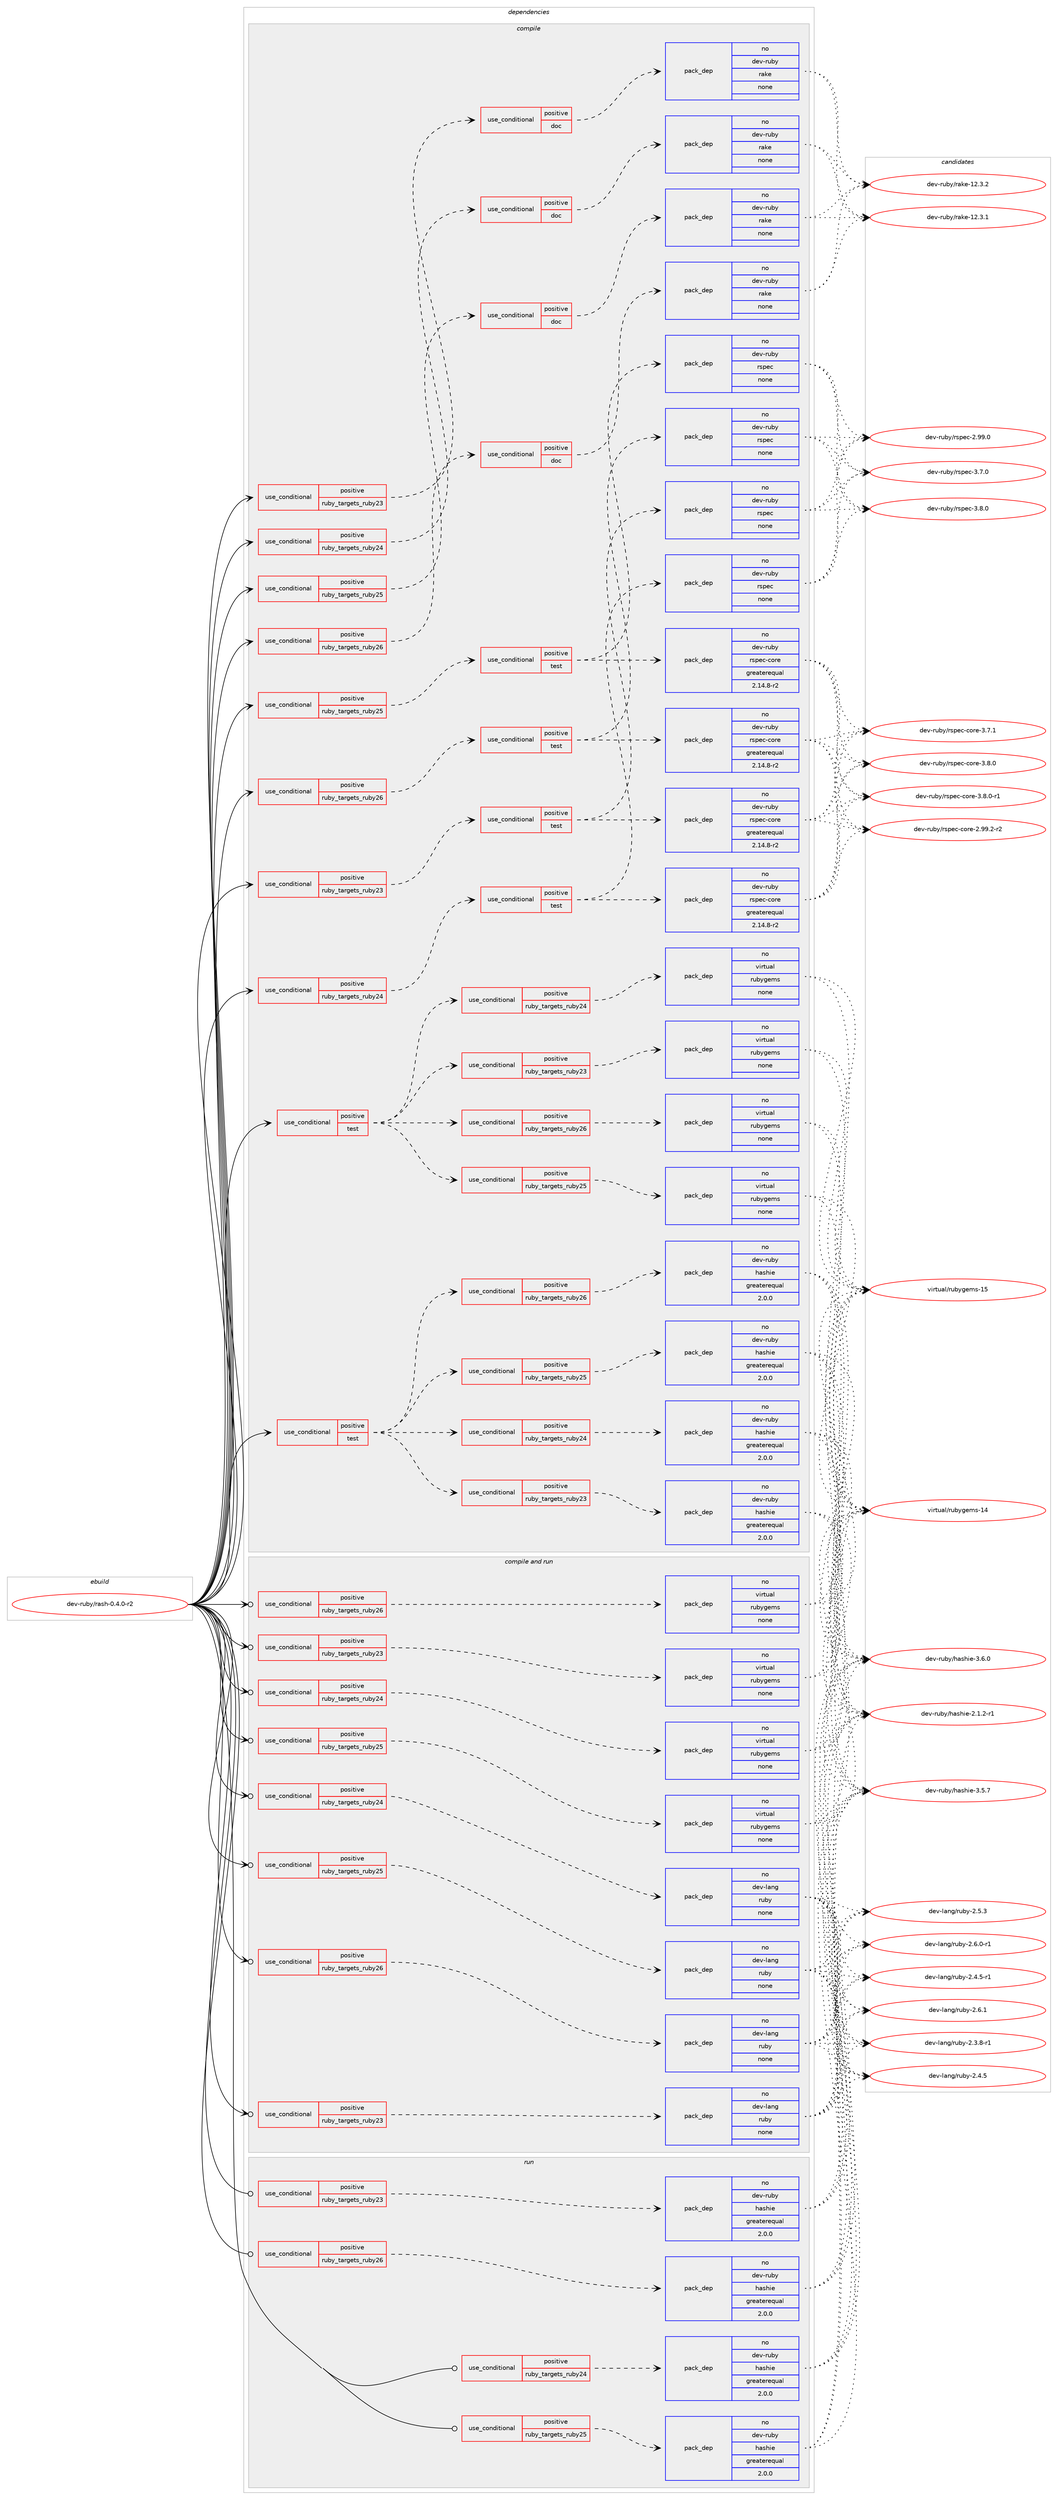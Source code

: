 digraph prolog {

# *************
# Graph options
# *************

newrank=true;
concentrate=true;
compound=true;
graph [rankdir=LR,fontname=Helvetica,fontsize=10,ranksep=1.5];#, ranksep=2.5, nodesep=0.2];
edge  [arrowhead=vee];
node  [fontname=Helvetica,fontsize=10];

# **********
# The ebuild
# **********

subgraph cluster_leftcol {
color=gray;
rank=same;
label=<<i>ebuild</i>>;
id [label="dev-ruby/rash-0.4.0-r2", color=red, width=4, href="../dev-ruby/rash-0.4.0-r2.svg"];
}

# ****************
# The dependencies
# ****************

subgraph cluster_midcol {
color=gray;
label=<<i>dependencies</i>>;
subgraph cluster_compile {
fillcolor="#eeeeee";
style=filled;
label=<<i>compile</i>>;
subgraph cond411510 {
dependency1515720 [label=<<TABLE BORDER="0" CELLBORDER="1" CELLSPACING="0" CELLPADDING="4"><TR><TD ROWSPAN="3" CELLPADDING="10">use_conditional</TD></TR><TR><TD>positive</TD></TR><TR><TD>ruby_targets_ruby23</TD></TR></TABLE>>, shape=none, color=red];
subgraph cond411511 {
dependency1515721 [label=<<TABLE BORDER="0" CELLBORDER="1" CELLSPACING="0" CELLPADDING="4"><TR><TD ROWSPAN="3" CELLPADDING="10">use_conditional</TD></TR><TR><TD>positive</TD></TR><TR><TD>doc</TD></TR></TABLE>>, shape=none, color=red];
subgraph pack1080704 {
dependency1515722 [label=<<TABLE BORDER="0" CELLBORDER="1" CELLSPACING="0" CELLPADDING="4" WIDTH="220"><TR><TD ROWSPAN="6" CELLPADDING="30">pack_dep</TD></TR><TR><TD WIDTH="110">no</TD></TR><TR><TD>dev-ruby</TD></TR><TR><TD>rake</TD></TR><TR><TD>none</TD></TR><TR><TD></TD></TR></TABLE>>, shape=none, color=blue];
}
dependency1515721:e -> dependency1515722:w [weight=20,style="dashed",arrowhead="vee"];
}
dependency1515720:e -> dependency1515721:w [weight=20,style="dashed",arrowhead="vee"];
}
id:e -> dependency1515720:w [weight=20,style="solid",arrowhead="vee"];
subgraph cond411512 {
dependency1515723 [label=<<TABLE BORDER="0" CELLBORDER="1" CELLSPACING="0" CELLPADDING="4"><TR><TD ROWSPAN="3" CELLPADDING="10">use_conditional</TD></TR><TR><TD>positive</TD></TR><TR><TD>ruby_targets_ruby23</TD></TR></TABLE>>, shape=none, color=red];
subgraph cond411513 {
dependency1515724 [label=<<TABLE BORDER="0" CELLBORDER="1" CELLSPACING="0" CELLPADDING="4"><TR><TD ROWSPAN="3" CELLPADDING="10">use_conditional</TD></TR><TR><TD>positive</TD></TR><TR><TD>test</TD></TR></TABLE>>, shape=none, color=red];
subgraph pack1080705 {
dependency1515725 [label=<<TABLE BORDER="0" CELLBORDER="1" CELLSPACING="0" CELLPADDING="4" WIDTH="220"><TR><TD ROWSPAN="6" CELLPADDING="30">pack_dep</TD></TR><TR><TD WIDTH="110">no</TD></TR><TR><TD>dev-ruby</TD></TR><TR><TD>rspec</TD></TR><TR><TD>none</TD></TR><TR><TD></TD></TR></TABLE>>, shape=none, color=blue];
}
dependency1515724:e -> dependency1515725:w [weight=20,style="dashed",arrowhead="vee"];
subgraph pack1080706 {
dependency1515726 [label=<<TABLE BORDER="0" CELLBORDER="1" CELLSPACING="0" CELLPADDING="4" WIDTH="220"><TR><TD ROWSPAN="6" CELLPADDING="30">pack_dep</TD></TR><TR><TD WIDTH="110">no</TD></TR><TR><TD>dev-ruby</TD></TR><TR><TD>rspec-core</TD></TR><TR><TD>greaterequal</TD></TR><TR><TD>2.14.8-r2</TD></TR></TABLE>>, shape=none, color=blue];
}
dependency1515724:e -> dependency1515726:w [weight=20,style="dashed",arrowhead="vee"];
}
dependency1515723:e -> dependency1515724:w [weight=20,style="dashed",arrowhead="vee"];
}
id:e -> dependency1515723:w [weight=20,style="solid",arrowhead="vee"];
subgraph cond411514 {
dependency1515727 [label=<<TABLE BORDER="0" CELLBORDER="1" CELLSPACING="0" CELLPADDING="4"><TR><TD ROWSPAN="3" CELLPADDING="10">use_conditional</TD></TR><TR><TD>positive</TD></TR><TR><TD>ruby_targets_ruby24</TD></TR></TABLE>>, shape=none, color=red];
subgraph cond411515 {
dependency1515728 [label=<<TABLE BORDER="0" CELLBORDER="1" CELLSPACING="0" CELLPADDING="4"><TR><TD ROWSPAN="3" CELLPADDING="10">use_conditional</TD></TR><TR><TD>positive</TD></TR><TR><TD>doc</TD></TR></TABLE>>, shape=none, color=red];
subgraph pack1080707 {
dependency1515729 [label=<<TABLE BORDER="0" CELLBORDER="1" CELLSPACING="0" CELLPADDING="4" WIDTH="220"><TR><TD ROWSPAN="6" CELLPADDING="30">pack_dep</TD></TR><TR><TD WIDTH="110">no</TD></TR><TR><TD>dev-ruby</TD></TR><TR><TD>rake</TD></TR><TR><TD>none</TD></TR><TR><TD></TD></TR></TABLE>>, shape=none, color=blue];
}
dependency1515728:e -> dependency1515729:w [weight=20,style="dashed",arrowhead="vee"];
}
dependency1515727:e -> dependency1515728:w [weight=20,style="dashed",arrowhead="vee"];
}
id:e -> dependency1515727:w [weight=20,style="solid",arrowhead="vee"];
subgraph cond411516 {
dependency1515730 [label=<<TABLE BORDER="0" CELLBORDER="1" CELLSPACING="0" CELLPADDING="4"><TR><TD ROWSPAN="3" CELLPADDING="10">use_conditional</TD></TR><TR><TD>positive</TD></TR><TR><TD>ruby_targets_ruby24</TD></TR></TABLE>>, shape=none, color=red];
subgraph cond411517 {
dependency1515731 [label=<<TABLE BORDER="0" CELLBORDER="1" CELLSPACING="0" CELLPADDING="4"><TR><TD ROWSPAN="3" CELLPADDING="10">use_conditional</TD></TR><TR><TD>positive</TD></TR><TR><TD>test</TD></TR></TABLE>>, shape=none, color=red];
subgraph pack1080708 {
dependency1515732 [label=<<TABLE BORDER="0" CELLBORDER="1" CELLSPACING="0" CELLPADDING="4" WIDTH="220"><TR><TD ROWSPAN="6" CELLPADDING="30">pack_dep</TD></TR><TR><TD WIDTH="110">no</TD></TR><TR><TD>dev-ruby</TD></TR><TR><TD>rspec</TD></TR><TR><TD>none</TD></TR><TR><TD></TD></TR></TABLE>>, shape=none, color=blue];
}
dependency1515731:e -> dependency1515732:w [weight=20,style="dashed",arrowhead="vee"];
subgraph pack1080709 {
dependency1515733 [label=<<TABLE BORDER="0" CELLBORDER="1" CELLSPACING="0" CELLPADDING="4" WIDTH="220"><TR><TD ROWSPAN="6" CELLPADDING="30">pack_dep</TD></TR><TR><TD WIDTH="110">no</TD></TR><TR><TD>dev-ruby</TD></TR><TR><TD>rspec-core</TD></TR><TR><TD>greaterequal</TD></TR><TR><TD>2.14.8-r2</TD></TR></TABLE>>, shape=none, color=blue];
}
dependency1515731:e -> dependency1515733:w [weight=20,style="dashed",arrowhead="vee"];
}
dependency1515730:e -> dependency1515731:w [weight=20,style="dashed",arrowhead="vee"];
}
id:e -> dependency1515730:w [weight=20,style="solid",arrowhead="vee"];
subgraph cond411518 {
dependency1515734 [label=<<TABLE BORDER="0" CELLBORDER="1" CELLSPACING="0" CELLPADDING="4"><TR><TD ROWSPAN="3" CELLPADDING="10">use_conditional</TD></TR><TR><TD>positive</TD></TR><TR><TD>ruby_targets_ruby25</TD></TR></TABLE>>, shape=none, color=red];
subgraph cond411519 {
dependency1515735 [label=<<TABLE BORDER="0" CELLBORDER="1" CELLSPACING="0" CELLPADDING="4"><TR><TD ROWSPAN="3" CELLPADDING="10">use_conditional</TD></TR><TR><TD>positive</TD></TR><TR><TD>doc</TD></TR></TABLE>>, shape=none, color=red];
subgraph pack1080710 {
dependency1515736 [label=<<TABLE BORDER="0" CELLBORDER="1" CELLSPACING="0" CELLPADDING="4" WIDTH="220"><TR><TD ROWSPAN="6" CELLPADDING="30">pack_dep</TD></TR><TR><TD WIDTH="110">no</TD></TR><TR><TD>dev-ruby</TD></TR><TR><TD>rake</TD></TR><TR><TD>none</TD></TR><TR><TD></TD></TR></TABLE>>, shape=none, color=blue];
}
dependency1515735:e -> dependency1515736:w [weight=20,style="dashed",arrowhead="vee"];
}
dependency1515734:e -> dependency1515735:w [weight=20,style="dashed",arrowhead="vee"];
}
id:e -> dependency1515734:w [weight=20,style="solid",arrowhead="vee"];
subgraph cond411520 {
dependency1515737 [label=<<TABLE BORDER="0" CELLBORDER="1" CELLSPACING="0" CELLPADDING="4"><TR><TD ROWSPAN="3" CELLPADDING="10">use_conditional</TD></TR><TR><TD>positive</TD></TR><TR><TD>ruby_targets_ruby25</TD></TR></TABLE>>, shape=none, color=red];
subgraph cond411521 {
dependency1515738 [label=<<TABLE BORDER="0" CELLBORDER="1" CELLSPACING="0" CELLPADDING="4"><TR><TD ROWSPAN="3" CELLPADDING="10">use_conditional</TD></TR><TR><TD>positive</TD></TR><TR><TD>test</TD></TR></TABLE>>, shape=none, color=red];
subgraph pack1080711 {
dependency1515739 [label=<<TABLE BORDER="0" CELLBORDER="1" CELLSPACING="0" CELLPADDING="4" WIDTH="220"><TR><TD ROWSPAN="6" CELLPADDING="30">pack_dep</TD></TR><TR><TD WIDTH="110">no</TD></TR><TR><TD>dev-ruby</TD></TR><TR><TD>rspec</TD></TR><TR><TD>none</TD></TR><TR><TD></TD></TR></TABLE>>, shape=none, color=blue];
}
dependency1515738:e -> dependency1515739:w [weight=20,style="dashed",arrowhead="vee"];
subgraph pack1080712 {
dependency1515740 [label=<<TABLE BORDER="0" CELLBORDER="1" CELLSPACING="0" CELLPADDING="4" WIDTH="220"><TR><TD ROWSPAN="6" CELLPADDING="30">pack_dep</TD></TR><TR><TD WIDTH="110">no</TD></TR><TR><TD>dev-ruby</TD></TR><TR><TD>rspec-core</TD></TR><TR><TD>greaterequal</TD></TR><TR><TD>2.14.8-r2</TD></TR></TABLE>>, shape=none, color=blue];
}
dependency1515738:e -> dependency1515740:w [weight=20,style="dashed",arrowhead="vee"];
}
dependency1515737:e -> dependency1515738:w [weight=20,style="dashed",arrowhead="vee"];
}
id:e -> dependency1515737:w [weight=20,style="solid",arrowhead="vee"];
subgraph cond411522 {
dependency1515741 [label=<<TABLE BORDER="0" CELLBORDER="1" CELLSPACING="0" CELLPADDING="4"><TR><TD ROWSPAN="3" CELLPADDING="10">use_conditional</TD></TR><TR><TD>positive</TD></TR><TR><TD>ruby_targets_ruby26</TD></TR></TABLE>>, shape=none, color=red];
subgraph cond411523 {
dependency1515742 [label=<<TABLE BORDER="0" CELLBORDER="1" CELLSPACING="0" CELLPADDING="4"><TR><TD ROWSPAN="3" CELLPADDING="10">use_conditional</TD></TR><TR><TD>positive</TD></TR><TR><TD>doc</TD></TR></TABLE>>, shape=none, color=red];
subgraph pack1080713 {
dependency1515743 [label=<<TABLE BORDER="0" CELLBORDER="1" CELLSPACING="0" CELLPADDING="4" WIDTH="220"><TR><TD ROWSPAN="6" CELLPADDING="30">pack_dep</TD></TR><TR><TD WIDTH="110">no</TD></TR><TR><TD>dev-ruby</TD></TR><TR><TD>rake</TD></TR><TR><TD>none</TD></TR><TR><TD></TD></TR></TABLE>>, shape=none, color=blue];
}
dependency1515742:e -> dependency1515743:w [weight=20,style="dashed",arrowhead="vee"];
}
dependency1515741:e -> dependency1515742:w [weight=20,style="dashed",arrowhead="vee"];
}
id:e -> dependency1515741:w [weight=20,style="solid",arrowhead="vee"];
subgraph cond411524 {
dependency1515744 [label=<<TABLE BORDER="0" CELLBORDER="1" CELLSPACING="0" CELLPADDING="4"><TR><TD ROWSPAN="3" CELLPADDING="10">use_conditional</TD></TR><TR><TD>positive</TD></TR><TR><TD>ruby_targets_ruby26</TD></TR></TABLE>>, shape=none, color=red];
subgraph cond411525 {
dependency1515745 [label=<<TABLE BORDER="0" CELLBORDER="1" CELLSPACING="0" CELLPADDING="4"><TR><TD ROWSPAN="3" CELLPADDING="10">use_conditional</TD></TR><TR><TD>positive</TD></TR><TR><TD>test</TD></TR></TABLE>>, shape=none, color=red];
subgraph pack1080714 {
dependency1515746 [label=<<TABLE BORDER="0" CELLBORDER="1" CELLSPACING="0" CELLPADDING="4" WIDTH="220"><TR><TD ROWSPAN="6" CELLPADDING="30">pack_dep</TD></TR><TR><TD WIDTH="110">no</TD></TR><TR><TD>dev-ruby</TD></TR><TR><TD>rspec</TD></TR><TR><TD>none</TD></TR><TR><TD></TD></TR></TABLE>>, shape=none, color=blue];
}
dependency1515745:e -> dependency1515746:w [weight=20,style="dashed",arrowhead="vee"];
subgraph pack1080715 {
dependency1515747 [label=<<TABLE BORDER="0" CELLBORDER="1" CELLSPACING="0" CELLPADDING="4" WIDTH="220"><TR><TD ROWSPAN="6" CELLPADDING="30">pack_dep</TD></TR><TR><TD WIDTH="110">no</TD></TR><TR><TD>dev-ruby</TD></TR><TR><TD>rspec-core</TD></TR><TR><TD>greaterequal</TD></TR><TR><TD>2.14.8-r2</TD></TR></TABLE>>, shape=none, color=blue];
}
dependency1515745:e -> dependency1515747:w [weight=20,style="dashed",arrowhead="vee"];
}
dependency1515744:e -> dependency1515745:w [weight=20,style="dashed",arrowhead="vee"];
}
id:e -> dependency1515744:w [weight=20,style="solid",arrowhead="vee"];
subgraph cond411526 {
dependency1515748 [label=<<TABLE BORDER="0" CELLBORDER="1" CELLSPACING="0" CELLPADDING="4"><TR><TD ROWSPAN="3" CELLPADDING="10">use_conditional</TD></TR><TR><TD>positive</TD></TR><TR><TD>test</TD></TR></TABLE>>, shape=none, color=red];
subgraph cond411527 {
dependency1515749 [label=<<TABLE BORDER="0" CELLBORDER="1" CELLSPACING="0" CELLPADDING="4"><TR><TD ROWSPAN="3" CELLPADDING="10">use_conditional</TD></TR><TR><TD>positive</TD></TR><TR><TD>ruby_targets_ruby23</TD></TR></TABLE>>, shape=none, color=red];
subgraph pack1080716 {
dependency1515750 [label=<<TABLE BORDER="0" CELLBORDER="1" CELLSPACING="0" CELLPADDING="4" WIDTH="220"><TR><TD ROWSPAN="6" CELLPADDING="30">pack_dep</TD></TR><TR><TD WIDTH="110">no</TD></TR><TR><TD>dev-ruby</TD></TR><TR><TD>hashie</TD></TR><TR><TD>greaterequal</TD></TR><TR><TD>2.0.0</TD></TR></TABLE>>, shape=none, color=blue];
}
dependency1515749:e -> dependency1515750:w [weight=20,style="dashed",arrowhead="vee"];
}
dependency1515748:e -> dependency1515749:w [weight=20,style="dashed",arrowhead="vee"];
subgraph cond411528 {
dependency1515751 [label=<<TABLE BORDER="0" CELLBORDER="1" CELLSPACING="0" CELLPADDING="4"><TR><TD ROWSPAN="3" CELLPADDING="10">use_conditional</TD></TR><TR><TD>positive</TD></TR><TR><TD>ruby_targets_ruby24</TD></TR></TABLE>>, shape=none, color=red];
subgraph pack1080717 {
dependency1515752 [label=<<TABLE BORDER="0" CELLBORDER="1" CELLSPACING="0" CELLPADDING="4" WIDTH="220"><TR><TD ROWSPAN="6" CELLPADDING="30">pack_dep</TD></TR><TR><TD WIDTH="110">no</TD></TR><TR><TD>dev-ruby</TD></TR><TR><TD>hashie</TD></TR><TR><TD>greaterequal</TD></TR><TR><TD>2.0.0</TD></TR></TABLE>>, shape=none, color=blue];
}
dependency1515751:e -> dependency1515752:w [weight=20,style="dashed",arrowhead="vee"];
}
dependency1515748:e -> dependency1515751:w [weight=20,style="dashed",arrowhead="vee"];
subgraph cond411529 {
dependency1515753 [label=<<TABLE BORDER="0" CELLBORDER="1" CELLSPACING="0" CELLPADDING="4"><TR><TD ROWSPAN="3" CELLPADDING="10">use_conditional</TD></TR><TR><TD>positive</TD></TR><TR><TD>ruby_targets_ruby25</TD></TR></TABLE>>, shape=none, color=red];
subgraph pack1080718 {
dependency1515754 [label=<<TABLE BORDER="0" CELLBORDER="1" CELLSPACING="0" CELLPADDING="4" WIDTH="220"><TR><TD ROWSPAN="6" CELLPADDING="30">pack_dep</TD></TR><TR><TD WIDTH="110">no</TD></TR><TR><TD>dev-ruby</TD></TR><TR><TD>hashie</TD></TR><TR><TD>greaterequal</TD></TR><TR><TD>2.0.0</TD></TR></TABLE>>, shape=none, color=blue];
}
dependency1515753:e -> dependency1515754:w [weight=20,style="dashed",arrowhead="vee"];
}
dependency1515748:e -> dependency1515753:w [weight=20,style="dashed",arrowhead="vee"];
subgraph cond411530 {
dependency1515755 [label=<<TABLE BORDER="0" CELLBORDER="1" CELLSPACING="0" CELLPADDING="4"><TR><TD ROWSPAN="3" CELLPADDING="10">use_conditional</TD></TR><TR><TD>positive</TD></TR><TR><TD>ruby_targets_ruby26</TD></TR></TABLE>>, shape=none, color=red];
subgraph pack1080719 {
dependency1515756 [label=<<TABLE BORDER="0" CELLBORDER="1" CELLSPACING="0" CELLPADDING="4" WIDTH="220"><TR><TD ROWSPAN="6" CELLPADDING="30">pack_dep</TD></TR><TR><TD WIDTH="110">no</TD></TR><TR><TD>dev-ruby</TD></TR><TR><TD>hashie</TD></TR><TR><TD>greaterequal</TD></TR><TR><TD>2.0.0</TD></TR></TABLE>>, shape=none, color=blue];
}
dependency1515755:e -> dependency1515756:w [weight=20,style="dashed",arrowhead="vee"];
}
dependency1515748:e -> dependency1515755:w [weight=20,style="dashed",arrowhead="vee"];
}
id:e -> dependency1515748:w [weight=20,style="solid",arrowhead="vee"];
subgraph cond411531 {
dependency1515757 [label=<<TABLE BORDER="0" CELLBORDER="1" CELLSPACING="0" CELLPADDING="4"><TR><TD ROWSPAN="3" CELLPADDING="10">use_conditional</TD></TR><TR><TD>positive</TD></TR><TR><TD>test</TD></TR></TABLE>>, shape=none, color=red];
subgraph cond411532 {
dependency1515758 [label=<<TABLE BORDER="0" CELLBORDER="1" CELLSPACING="0" CELLPADDING="4"><TR><TD ROWSPAN="3" CELLPADDING="10">use_conditional</TD></TR><TR><TD>positive</TD></TR><TR><TD>ruby_targets_ruby23</TD></TR></TABLE>>, shape=none, color=red];
subgraph pack1080720 {
dependency1515759 [label=<<TABLE BORDER="0" CELLBORDER="1" CELLSPACING="0" CELLPADDING="4" WIDTH="220"><TR><TD ROWSPAN="6" CELLPADDING="30">pack_dep</TD></TR><TR><TD WIDTH="110">no</TD></TR><TR><TD>virtual</TD></TR><TR><TD>rubygems</TD></TR><TR><TD>none</TD></TR><TR><TD></TD></TR></TABLE>>, shape=none, color=blue];
}
dependency1515758:e -> dependency1515759:w [weight=20,style="dashed",arrowhead="vee"];
}
dependency1515757:e -> dependency1515758:w [weight=20,style="dashed",arrowhead="vee"];
subgraph cond411533 {
dependency1515760 [label=<<TABLE BORDER="0" CELLBORDER="1" CELLSPACING="0" CELLPADDING="4"><TR><TD ROWSPAN="3" CELLPADDING="10">use_conditional</TD></TR><TR><TD>positive</TD></TR><TR><TD>ruby_targets_ruby24</TD></TR></TABLE>>, shape=none, color=red];
subgraph pack1080721 {
dependency1515761 [label=<<TABLE BORDER="0" CELLBORDER="1" CELLSPACING="0" CELLPADDING="4" WIDTH="220"><TR><TD ROWSPAN="6" CELLPADDING="30">pack_dep</TD></TR><TR><TD WIDTH="110">no</TD></TR><TR><TD>virtual</TD></TR><TR><TD>rubygems</TD></TR><TR><TD>none</TD></TR><TR><TD></TD></TR></TABLE>>, shape=none, color=blue];
}
dependency1515760:e -> dependency1515761:w [weight=20,style="dashed",arrowhead="vee"];
}
dependency1515757:e -> dependency1515760:w [weight=20,style="dashed",arrowhead="vee"];
subgraph cond411534 {
dependency1515762 [label=<<TABLE BORDER="0" CELLBORDER="1" CELLSPACING="0" CELLPADDING="4"><TR><TD ROWSPAN="3" CELLPADDING="10">use_conditional</TD></TR><TR><TD>positive</TD></TR><TR><TD>ruby_targets_ruby25</TD></TR></TABLE>>, shape=none, color=red];
subgraph pack1080722 {
dependency1515763 [label=<<TABLE BORDER="0" CELLBORDER="1" CELLSPACING="0" CELLPADDING="4" WIDTH="220"><TR><TD ROWSPAN="6" CELLPADDING="30">pack_dep</TD></TR><TR><TD WIDTH="110">no</TD></TR><TR><TD>virtual</TD></TR><TR><TD>rubygems</TD></TR><TR><TD>none</TD></TR><TR><TD></TD></TR></TABLE>>, shape=none, color=blue];
}
dependency1515762:e -> dependency1515763:w [weight=20,style="dashed",arrowhead="vee"];
}
dependency1515757:e -> dependency1515762:w [weight=20,style="dashed",arrowhead="vee"];
subgraph cond411535 {
dependency1515764 [label=<<TABLE BORDER="0" CELLBORDER="1" CELLSPACING="0" CELLPADDING="4"><TR><TD ROWSPAN="3" CELLPADDING="10">use_conditional</TD></TR><TR><TD>positive</TD></TR><TR><TD>ruby_targets_ruby26</TD></TR></TABLE>>, shape=none, color=red];
subgraph pack1080723 {
dependency1515765 [label=<<TABLE BORDER="0" CELLBORDER="1" CELLSPACING="0" CELLPADDING="4" WIDTH="220"><TR><TD ROWSPAN="6" CELLPADDING="30">pack_dep</TD></TR><TR><TD WIDTH="110">no</TD></TR><TR><TD>virtual</TD></TR><TR><TD>rubygems</TD></TR><TR><TD>none</TD></TR><TR><TD></TD></TR></TABLE>>, shape=none, color=blue];
}
dependency1515764:e -> dependency1515765:w [weight=20,style="dashed",arrowhead="vee"];
}
dependency1515757:e -> dependency1515764:w [weight=20,style="dashed",arrowhead="vee"];
}
id:e -> dependency1515757:w [weight=20,style="solid",arrowhead="vee"];
}
subgraph cluster_compileandrun {
fillcolor="#eeeeee";
style=filled;
label=<<i>compile and run</i>>;
subgraph cond411536 {
dependency1515766 [label=<<TABLE BORDER="0" CELLBORDER="1" CELLSPACING="0" CELLPADDING="4"><TR><TD ROWSPAN="3" CELLPADDING="10">use_conditional</TD></TR><TR><TD>positive</TD></TR><TR><TD>ruby_targets_ruby23</TD></TR></TABLE>>, shape=none, color=red];
subgraph pack1080724 {
dependency1515767 [label=<<TABLE BORDER="0" CELLBORDER="1" CELLSPACING="0" CELLPADDING="4" WIDTH="220"><TR><TD ROWSPAN="6" CELLPADDING="30">pack_dep</TD></TR><TR><TD WIDTH="110">no</TD></TR><TR><TD>dev-lang</TD></TR><TR><TD>ruby</TD></TR><TR><TD>none</TD></TR><TR><TD></TD></TR></TABLE>>, shape=none, color=blue];
}
dependency1515766:e -> dependency1515767:w [weight=20,style="dashed",arrowhead="vee"];
}
id:e -> dependency1515766:w [weight=20,style="solid",arrowhead="odotvee"];
subgraph cond411537 {
dependency1515768 [label=<<TABLE BORDER="0" CELLBORDER="1" CELLSPACING="0" CELLPADDING="4"><TR><TD ROWSPAN="3" CELLPADDING="10">use_conditional</TD></TR><TR><TD>positive</TD></TR><TR><TD>ruby_targets_ruby23</TD></TR></TABLE>>, shape=none, color=red];
subgraph pack1080725 {
dependency1515769 [label=<<TABLE BORDER="0" CELLBORDER="1" CELLSPACING="0" CELLPADDING="4" WIDTH="220"><TR><TD ROWSPAN="6" CELLPADDING="30">pack_dep</TD></TR><TR><TD WIDTH="110">no</TD></TR><TR><TD>virtual</TD></TR><TR><TD>rubygems</TD></TR><TR><TD>none</TD></TR><TR><TD></TD></TR></TABLE>>, shape=none, color=blue];
}
dependency1515768:e -> dependency1515769:w [weight=20,style="dashed",arrowhead="vee"];
}
id:e -> dependency1515768:w [weight=20,style="solid",arrowhead="odotvee"];
subgraph cond411538 {
dependency1515770 [label=<<TABLE BORDER="0" CELLBORDER="1" CELLSPACING="0" CELLPADDING="4"><TR><TD ROWSPAN="3" CELLPADDING="10">use_conditional</TD></TR><TR><TD>positive</TD></TR><TR><TD>ruby_targets_ruby24</TD></TR></TABLE>>, shape=none, color=red];
subgraph pack1080726 {
dependency1515771 [label=<<TABLE BORDER="0" CELLBORDER="1" CELLSPACING="0" CELLPADDING="4" WIDTH="220"><TR><TD ROWSPAN="6" CELLPADDING="30">pack_dep</TD></TR><TR><TD WIDTH="110">no</TD></TR><TR><TD>dev-lang</TD></TR><TR><TD>ruby</TD></TR><TR><TD>none</TD></TR><TR><TD></TD></TR></TABLE>>, shape=none, color=blue];
}
dependency1515770:e -> dependency1515771:w [weight=20,style="dashed",arrowhead="vee"];
}
id:e -> dependency1515770:w [weight=20,style="solid",arrowhead="odotvee"];
subgraph cond411539 {
dependency1515772 [label=<<TABLE BORDER="0" CELLBORDER="1" CELLSPACING="0" CELLPADDING="4"><TR><TD ROWSPAN="3" CELLPADDING="10">use_conditional</TD></TR><TR><TD>positive</TD></TR><TR><TD>ruby_targets_ruby24</TD></TR></TABLE>>, shape=none, color=red];
subgraph pack1080727 {
dependency1515773 [label=<<TABLE BORDER="0" CELLBORDER="1" CELLSPACING="0" CELLPADDING="4" WIDTH="220"><TR><TD ROWSPAN="6" CELLPADDING="30">pack_dep</TD></TR><TR><TD WIDTH="110">no</TD></TR><TR><TD>virtual</TD></TR><TR><TD>rubygems</TD></TR><TR><TD>none</TD></TR><TR><TD></TD></TR></TABLE>>, shape=none, color=blue];
}
dependency1515772:e -> dependency1515773:w [weight=20,style="dashed",arrowhead="vee"];
}
id:e -> dependency1515772:w [weight=20,style="solid",arrowhead="odotvee"];
subgraph cond411540 {
dependency1515774 [label=<<TABLE BORDER="0" CELLBORDER="1" CELLSPACING="0" CELLPADDING="4"><TR><TD ROWSPAN="3" CELLPADDING="10">use_conditional</TD></TR><TR><TD>positive</TD></TR><TR><TD>ruby_targets_ruby25</TD></TR></TABLE>>, shape=none, color=red];
subgraph pack1080728 {
dependency1515775 [label=<<TABLE BORDER="0" CELLBORDER="1" CELLSPACING="0" CELLPADDING="4" WIDTH="220"><TR><TD ROWSPAN="6" CELLPADDING="30">pack_dep</TD></TR><TR><TD WIDTH="110">no</TD></TR><TR><TD>dev-lang</TD></TR><TR><TD>ruby</TD></TR><TR><TD>none</TD></TR><TR><TD></TD></TR></TABLE>>, shape=none, color=blue];
}
dependency1515774:e -> dependency1515775:w [weight=20,style="dashed",arrowhead="vee"];
}
id:e -> dependency1515774:w [weight=20,style="solid",arrowhead="odotvee"];
subgraph cond411541 {
dependency1515776 [label=<<TABLE BORDER="0" CELLBORDER="1" CELLSPACING="0" CELLPADDING="4"><TR><TD ROWSPAN="3" CELLPADDING="10">use_conditional</TD></TR><TR><TD>positive</TD></TR><TR><TD>ruby_targets_ruby25</TD></TR></TABLE>>, shape=none, color=red];
subgraph pack1080729 {
dependency1515777 [label=<<TABLE BORDER="0" CELLBORDER="1" CELLSPACING="0" CELLPADDING="4" WIDTH="220"><TR><TD ROWSPAN="6" CELLPADDING="30">pack_dep</TD></TR><TR><TD WIDTH="110">no</TD></TR><TR><TD>virtual</TD></TR><TR><TD>rubygems</TD></TR><TR><TD>none</TD></TR><TR><TD></TD></TR></TABLE>>, shape=none, color=blue];
}
dependency1515776:e -> dependency1515777:w [weight=20,style="dashed",arrowhead="vee"];
}
id:e -> dependency1515776:w [weight=20,style="solid",arrowhead="odotvee"];
subgraph cond411542 {
dependency1515778 [label=<<TABLE BORDER="0" CELLBORDER="1" CELLSPACING="0" CELLPADDING="4"><TR><TD ROWSPAN="3" CELLPADDING="10">use_conditional</TD></TR><TR><TD>positive</TD></TR><TR><TD>ruby_targets_ruby26</TD></TR></TABLE>>, shape=none, color=red];
subgraph pack1080730 {
dependency1515779 [label=<<TABLE BORDER="0" CELLBORDER="1" CELLSPACING="0" CELLPADDING="4" WIDTH="220"><TR><TD ROWSPAN="6" CELLPADDING="30">pack_dep</TD></TR><TR><TD WIDTH="110">no</TD></TR><TR><TD>dev-lang</TD></TR><TR><TD>ruby</TD></TR><TR><TD>none</TD></TR><TR><TD></TD></TR></TABLE>>, shape=none, color=blue];
}
dependency1515778:e -> dependency1515779:w [weight=20,style="dashed",arrowhead="vee"];
}
id:e -> dependency1515778:w [weight=20,style="solid",arrowhead="odotvee"];
subgraph cond411543 {
dependency1515780 [label=<<TABLE BORDER="0" CELLBORDER="1" CELLSPACING="0" CELLPADDING="4"><TR><TD ROWSPAN="3" CELLPADDING="10">use_conditional</TD></TR><TR><TD>positive</TD></TR><TR><TD>ruby_targets_ruby26</TD></TR></TABLE>>, shape=none, color=red];
subgraph pack1080731 {
dependency1515781 [label=<<TABLE BORDER="0" CELLBORDER="1" CELLSPACING="0" CELLPADDING="4" WIDTH="220"><TR><TD ROWSPAN="6" CELLPADDING="30">pack_dep</TD></TR><TR><TD WIDTH="110">no</TD></TR><TR><TD>virtual</TD></TR><TR><TD>rubygems</TD></TR><TR><TD>none</TD></TR><TR><TD></TD></TR></TABLE>>, shape=none, color=blue];
}
dependency1515780:e -> dependency1515781:w [weight=20,style="dashed",arrowhead="vee"];
}
id:e -> dependency1515780:w [weight=20,style="solid",arrowhead="odotvee"];
}
subgraph cluster_run {
fillcolor="#eeeeee";
style=filled;
label=<<i>run</i>>;
subgraph cond411544 {
dependency1515782 [label=<<TABLE BORDER="0" CELLBORDER="1" CELLSPACING="0" CELLPADDING="4"><TR><TD ROWSPAN="3" CELLPADDING="10">use_conditional</TD></TR><TR><TD>positive</TD></TR><TR><TD>ruby_targets_ruby23</TD></TR></TABLE>>, shape=none, color=red];
subgraph pack1080732 {
dependency1515783 [label=<<TABLE BORDER="0" CELLBORDER="1" CELLSPACING="0" CELLPADDING="4" WIDTH="220"><TR><TD ROWSPAN="6" CELLPADDING="30">pack_dep</TD></TR><TR><TD WIDTH="110">no</TD></TR><TR><TD>dev-ruby</TD></TR><TR><TD>hashie</TD></TR><TR><TD>greaterequal</TD></TR><TR><TD>2.0.0</TD></TR></TABLE>>, shape=none, color=blue];
}
dependency1515782:e -> dependency1515783:w [weight=20,style="dashed",arrowhead="vee"];
}
id:e -> dependency1515782:w [weight=20,style="solid",arrowhead="odot"];
subgraph cond411545 {
dependency1515784 [label=<<TABLE BORDER="0" CELLBORDER="1" CELLSPACING="0" CELLPADDING="4"><TR><TD ROWSPAN="3" CELLPADDING="10">use_conditional</TD></TR><TR><TD>positive</TD></TR><TR><TD>ruby_targets_ruby24</TD></TR></TABLE>>, shape=none, color=red];
subgraph pack1080733 {
dependency1515785 [label=<<TABLE BORDER="0" CELLBORDER="1" CELLSPACING="0" CELLPADDING="4" WIDTH="220"><TR><TD ROWSPAN="6" CELLPADDING="30">pack_dep</TD></TR><TR><TD WIDTH="110">no</TD></TR><TR><TD>dev-ruby</TD></TR><TR><TD>hashie</TD></TR><TR><TD>greaterequal</TD></TR><TR><TD>2.0.0</TD></TR></TABLE>>, shape=none, color=blue];
}
dependency1515784:e -> dependency1515785:w [weight=20,style="dashed",arrowhead="vee"];
}
id:e -> dependency1515784:w [weight=20,style="solid",arrowhead="odot"];
subgraph cond411546 {
dependency1515786 [label=<<TABLE BORDER="0" CELLBORDER="1" CELLSPACING="0" CELLPADDING="4"><TR><TD ROWSPAN="3" CELLPADDING="10">use_conditional</TD></TR><TR><TD>positive</TD></TR><TR><TD>ruby_targets_ruby25</TD></TR></TABLE>>, shape=none, color=red];
subgraph pack1080734 {
dependency1515787 [label=<<TABLE BORDER="0" CELLBORDER="1" CELLSPACING="0" CELLPADDING="4" WIDTH="220"><TR><TD ROWSPAN="6" CELLPADDING="30">pack_dep</TD></TR><TR><TD WIDTH="110">no</TD></TR><TR><TD>dev-ruby</TD></TR><TR><TD>hashie</TD></TR><TR><TD>greaterequal</TD></TR><TR><TD>2.0.0</TD></TR></TABLE>>, shape=none, color=blue];
}
dependency1515786:e -> dependency1515787:w [weight=20,style="dashed",arrowhead="vee"];
}
id:e -> dependency1515786:w [weight=20,style="solid",arrowhead="odot"];
subgraph cond411547 {
dependency1515788 [label=<<TABLE BORDER="0" CELLBORDER="1" CELLSPACING="0" CELLPADDING="4"><TR><TD ROWSPAN="3" CELLPADDING="10">use_conditional</TD></TR><TR><TD>positive</TD></TR><TR><TD>ruby_targets_ruby26</TD></TR></TABLE>>, shape=none, color=red];
subgraph pack1080735 {
dependency1515789 [label=<<TABLE BORDER="0" CELLBORDER="1" CELLSPACING="0" CELLPADDING="4" WIDTH="220"><TR><TD ROWSPAN="6" CELLPADDING="30">pack_dep</TD></TR><TR><TD WIDTH="110">no</TD></TR><TR><TD>dev-ruby</TD></TR><TR><TD>hashie</TD></TR><TR><TD>greaterequal</TD></TR><TR><TD>2.0.0</TD></TR></TABLE>>, shape=none, color=blue];
}
dependency1515788:e -> dependency1515789:w [weight=20,style="dashed",arrowhead="vee"];
}
id:e -> dependency1515788:w [weight=20,style="solid",arrowhead="odot"];
}
}

# **************
# The candidates
# **************

subgraph cluster_choices {
rank=same;
color=gray;
label=<<i>candidates</i>>;

subgraph choice1080704 {
color=black;
nodesep=1;
choice1001011184511411798121471149710710145495046514649 [label="dev-ruby/rake-12.3.1", color=red, width=4,href="../dev-ruby/rake-12.3.1.svg"];
choice1001011184511411798121471149710710145495046514650 [label="dev-ruby/rake-12.3.2", color=red, width=4,href="../dev-ruby/rake-12.3.2.svg"];
dependency1515722:e -> choice1001011184511411798121471149710710145495046514649:w [style=dotted,weight="100"];
dependency1515722:e -> choice1001011184511411798121471149710710145495046514650:w [style=dotted,weight="100"];
}
subgraph choice1080705 {
color=black;
nodesep=1;
choice1001011184511411798121471141151121019945504657574648 [label="dev-ruby/rspec-2.99.0", color=red, width=4,href="../dev-ruby/rspec-2.99.0.svg"];
choice10010111845114117981214711411511210199455146554648 [label="dev-ruby/rspec-3.7.0", color=red, width=4,href="../dev-ruby/rspec-3.7.0.svg"];
choice10010111845114117981214711411511210199455146564648 [label="dev-ruby/rspec-3.8.0", color=red, width=4,href="../dev-ruby/rspec-3.8.0.svg"];
dependency1515725:e -> choice1001011184511411798121471141151121019945504657574648:w [style=dotted,weight="100"];
dependency1515725:e -> choice10010111845114117981214711411511210199455146554648:w [style=dotted,weight="100"];
dependency1515725:e -> choice10010111845114117981214711411511210199455146564648:w [style=dotted,weight="100"];
}
subgraph choice1080706 {
color=black;
nodesep=1;
choice100101118451141179812147114115112101994599111114101455046575746504511450 [label="dev-ruby/rspec-core-2.99.2-r2", color=red, width=4,href="../dev-ruby/rspec-core-2.99.2-r2.svg"];
choice100101118451141179812147114115112101994599111114101455146554649 [label="dev-ruby/rspec-core-3.7.1", color=red, width=4,href="../dev-ruby/rspec-core-3.7.1.svg"];
choice100101118451141179812147114115112101994599111114101455146564648 [label="dev-ruby/rspec-core-3.8.0", color=red, width=4,href="../dev-ruby/rspec-core-3.8.0.svg"];
choice1001011184511411798121471141151121019945991111141014551465646484511449 [label="dev-ruby/rspec-core-3.8.0-r1", color=red, width=4,href="../dev-ruby/rspec-core-3.8.0-r1.svg"];
dependency1515726:e -> choice100101118451141179812147114115112101994599111114101455046575746504511450:w [style=dotted,weight="100"];
dependency1515726:e -> choice100101118451141179812147114115112101994599111114101455146554649:w [style=dotted,weight="100"];
dependency1515726:e -> choice100101118451141179812147114115112101994599111114101455146564648:w [style=dotted,weight="100"];
dependency1515726:e -> choice1001011184511411798121471141151121019945991111141014551465646484511449:w [style=dotted,weight="100"];
}
subgraph choice1080707 {
color=black;
nodesep=1;
choice1001011184511411798121471149710710145495046514649 [label="dev-ruby/rake-12.3.1", color=red, width=4,href="../dev-ruby/rake-12.3.1.svg"];
choice1001011184511411798121471149710710145495046514650 [label="dev-ruby/rake-12.3.2", color=red, width=4,href="../dev-ruby/rake-12.3.2.svg"];
dependency1515729:e -> choice1001011184511411798121471149710710145495046514649:w [style=dotted,weight="100"];
dependency1515729:e -> choice1001011184511411798121471149710710145495046514650:w [style=dotted,weight="100"];
}
subgraph choice1080708 {
color=black;
nodesep=1;
choice1001011184511411798121471141151121019945504657574648 [label="dev-ruby/rspec-2.99.0", color=red, width=4,href="../dev-ruby/rspec-2.99.0.svg"];
choice10010111845114117981214711411511210199455146554648 [label="dev-ruby/rspec-3.7.0", color=red, width=4,href="../dev-ruby/rspec-3.7.0.svg"];
choice10010111845114117981214711411511210199455146564648 [label="dev-ruby/rspec-3.8.0", color=red, width=4,href="../dev-ruby/rspec-3.8.0.svg"];
dependency1515732:e -> choice1001011184511411798121471141151121019945504657574648:w [style=dotted,weight="100"];
dependency1515732:e -> choice10010111845114117981214711411511210199455146554648:w [style=dotted,weight="100"];
dependency1515732:e -> choice10010111845114117981214711411511210199455146564648:w [style=dotted,weight="100"];
}
subgraph choice1080709 {
color=black;
nodesep=1;
choice100101118451141179812147114115112101994599111114101455046575746504511450 [label="dev-ruby/rspec-core-2.99.2-r2", color=red, width=4,href="../dev-ruby/rspec-core-2.99.2-r2.svg"];
choice100101118451141179812147114115112101994599111114101455146554649 [label="dev-ruby/rspec-core-3.7.1", color=red, width=4,href="../dev-ruby/rspec-core-3.7.1.svg"];
choice100101118451141179812147114115112101994599111114101455146564648 [label="dev-ruby/rspec-core-3.8.0", color=red, width=4,href="../dev-ruby/rspec-core-3.8.0.svg"];
choice1001011184511411798121471141151121019945991111141014551465646484511449 [label="dev-ruby/rspec-core-3.8.0-r1", color=red, width=4,href="../dev-ruby/rspec-core-3.8.0-r1.svg"];
dependency1515733:e -> choice100101118451141179812147114115112101994599111114101455046575746504511450:w [style=dotted,weight="100"];
dependency1515733:e -> choice100101118451141179812147114115112101994599111114101455146554649:w [style=dotted,weight="100"];
dependency1515733:e -> choice100101118451141179812147114115112101994599111114101455146564648:w [style=dotted,weight="100"];
dependency1515733:e -> choice1001011184511411798121471141151121019945991111141014551465646484511449:w [style=dotted,weight="100"];
}
subgraph choice1080710 {
color=black;
nodesep=1;
choice1001011184511411798121471149710710145495046514649 [label="dev-ruby/rake-12.3.1", color=red, width=4,href="../dev-ruby/rake-12.3.1.svg"];
choice1001011184511411798121471149710710145495046514650 [label="dev-ruby/rake-12.3.2", color=red, width=4,href="../dev-ruby/rake-12.3.2.svg"];
dependency1515736:e -> choice1001011184511411798121471149710710145495046514649:w [style=dotted,weight="100"];
dependency1515736:e -> choice1001011184511411798121471149710710145495046514650:w [style=dotted,weight="100"];
}
subgraph choice1080711 {
color=black;
nodesep=1;
choice1001011184511411798121471141151121019945504657574648 [label="dev-ruby/rspec-2.99.0", color=red, width=4,href="../dev-ruby/rspec-2.99.0.svg"];
choice10010111845114117981214711411511210199455146554648 [label="dev-ruby/rspec-3.7.0", color=red, width=4,href="../dev-ruby/rspec-3.7.0.svg"];
choice10010111845114117981214711411511210199455146564648 [label="dev-ruby/rspec-3.8.0", color=red, width=4,href="../dev-ruby/rspec-3.8.0.svg"];
dependency1515739:e -> choice1001011184511411798121471141151121019945504657574648:w [style=dotted,weight="100"];
dependency1515739:e -> choice10010111845114117981214711411511210199455146554648:w [style=dotted,weight="100"];
dependency1515739:e -> choice10010111845114117981214711411511210199455146564648:w [style=dotted,weight="100"];
}
subgraph choice1080712 {
color=black;
nodesep=1;
choice100101118451141179812147114115112101994599111114101455046575746504511450 [label="dev-ruby/rspec-core-2.99.2-r2", color=red, width=4,href="../dev-ruby/rspec-core-2.99.2-r2.svg"];
choice100101118451141179812147114115112101994599111114101455146554649 [label="dev-ruby/rspec-core-3.7.1", color=red, width=4,href="../dev-ruby/rspec-core-3.7.1.svg"];
choice100101118451141179812147114115112101994599111114101455146564648 [label="dev-ruby/rspec-core-3.8.0", color=red, width=4,href="../dev-ruby/rspec-core-3.8.0.svg"];
choice1001011184511411798121471141151121019945991111141014551465646484511449 [label="dev-ruby/rspec-core-3.8.0-r1", color=red, width=4,href="../dev-ruby/rspec-core-3.8.0-r1.svg"];
dependency1515740:e -> choice100101118451141179812147114115112101994599111114101455046575746504511450:w [style=dotted,weight="100"];
dependency1515740:e -> choice100101118451141179812147114115112101994599111114101455146554649:w [style=dotted,weight="100"];
dependency1515740:e -> choice100101118451141179812147114115112101994599111114101455146564648:w [style=dotted,weight="100"];
dependency1515740:e -> choice1001011184511411798121471141151121019945991111141014551465646484511449:w [style=dotted,weight="100"];
}
subgraph choice1080713 {
color=black;
nodesep=1;
choice1001011184511411798121471149710710145495046514649 [label="dev-ruby/rake-12.3.1", color=red, width=4,href="../dev-ruby/rake-12.3.1.svg"];
choice1001011184511411798121471149710710145495046514650 [label="dev-ruby/rake-12.3.2", color=red, width=4,href="../dev-ruby/rake-12.3.2.svg"];
dependency1515743:e -> choice1001011184511411798121471149710710145495046514649:w [style=dotted,weight="100"];
dependency1515743:e -> choice1001011184511411798121471149710710145495046514650:w [style=dotted,weight="100"];
}
subgraph choice1080714 {
color=black;
nodesep=1;
choice1001011184511411798121471141151121019945504657574648 [label="dev-ruby/rspec-2.99.0", color=red, width=4,href="../dev-ruby/rspec-2.99.0.svg"];
choice10010111845114117981214711411511210199455146554648 [label="dev-ruby/rspec-3.7.0", color=red, width=4,href="../dev-ruby/rspec-3.7.0.svg"];
choice10010111845114117981214711411511210199455146564648 [label="dev-ruby/rspec-3.8.0", color=red, width=4,href="../dev-ruby/rspec-3.8.0.svg"];
dependency1515746:e -> choice1001011184511411798121471141151121019945504657574648:w [style=dotted,weight="100"];
dependency1515746:e -> choice10010111845114117981214711411511210199455146554648:w [style=dotted,weight="100"];
dependency1515746:e -> choice10010111845114117981214711411511210199455146564648:w [style=dotted,weight="100"];
}
subgraph choice1080715 {
color=black;
nodesep=1;
choice100101118451141179812147114115112101994599111114101455046575746504511450 [label="dev-ruby/rspec-core-2.99.2-r2", color=red, width=4,href="../dev-ruby/rspec-core-2.99.2-r2.svg"];
choice100101118451141179812147114115112101994599111114101455146554649 [label="dev-ruby/rspec-core-3.7.1", color=red, width=4,href="../dev-ruby/rspec-core-3.7.1.svg"];
choice100101118451141179812147114115112101994599111114101455146564648 [label="dev-ruby/rspec-core-3.8.0", color=red, width=4,href="../dev-ruby/rspec-core-3.8.0.svg"];
choice1001011184511411798121471141151121019945991111141014551465646484511449 [label="dev-ruby/rspec-core-3.8.0-r1", color=red, width=4,href="../dev-ruby/rspec-core-3.8.0-r1.svg"];
dependency1515747:e -> choice100101118451141179812147114115112101994599111114101455046575746504511450:w [style=dotted,weight="100"];
dependency1515747:e -> choice100101118451141179812147114115112101994599111114101455146554649:w [style=dotted,weight="100"];
dependency1515747:e -> choice100101118451141179812147114115112101994599111114101455146564648:w [style=dotted,weight="100"];
dependency1515747:e -> choice1001011184511411798121471141151121019945991111141014551465646484511449:w [style=dotted,weight="100"];
}
subgraph choice1080716 {
color=black;
nodesep=1;
choice100101118451141179812147104971151041051014550464946504511449 [label="dev-ruby/hashie-2.1.2-r1", color=red, width=4,href="../dev-ruby/hashie-2.1.2-r1.svg"];
choice10010111845114117981214710497115104105101455146534655 [label="dev-ruby/hashie-3.5.7", color=red, width=4,href="../dev-ruby/hashie-3.5.7.svg"];
choice10010111845114117981214710497115104105101455146544648 [label="dev-ruby/hashie-3.6.0", color=red, width=4,href="../dev-ruby/hashie-3.6.0.svg"];
dependency1515750:e -> choice100101118451141179812147104971151041051014550464946504511449:w [style=dotted,weight="100"];
dependency1515750:e -> choice10010111845114117981214710497115104105101455146534655:w [style=dotted,weight="100"];
dependency1515750:e -> choice10010111845114117981214710497115104105101455146544648:w [style=dotted,weight="100"];
}
subgraph choice1080717 {
color=black;
nodesep=1;
choice100101118451141179812147104971151041051014550464946504511449 [label="dev-ruby/hashie-2.1.2-r1", color=red, width=4,href="../dev-ruby/hashie-2.1.2-r1.svg"];
choice10010111845114117981214710497115104105101455146534655 [label="dev-ruby/hashie-3.5.7", color=red, width=4,href="../dev-ruby/hashie-3.5.7.svg"];
choice10010111845114117981214710497115104105101455146544648 [label="dev-ruby/hashie-3.6.0", color=red, width=4,href="../dev-ruby/hashie-3.6.0.svg"];
dependency1515752:e -> choice100101118451141179812147104971151041051014550464946504511449:w [style=dotted,weight="100"];
dependency1515752:e -> choice10010111845114117981214710497115104105101455146534655:w [style=dotted,weight="100"];
dependency1515752:e -> choice10010111845114117981214710497115104105101455146544648:w [style=dotted,weight="100"];
}
subgraph choice1080718 {
color=black;
nodesep=1;
choice100101118451141179812147104971151041051014550464946504511449 [label="dev-ruby/hashie-2.1.2-r1", color=red, width=4,href="../dev-ruby/hashie-2.1.2-r1.svg"];
choice10010111845114117981214710497115104105101455146534655 [label="dev-ruby/hashie-3.5.7", color=red, width=4,href="../dev-ruby/hashie-3.5.7.svg"];
choice10010111845114117981214710497115104105101455146544648 [label="dev-ruby/hashie-3.6.0", color=red, width=4,href="../dev-ruby/hashie-3.6.0.svg"];
dependency1515754:e -> choice100101118451141179812147104971151041051014550464946504511449:w [style=dotted,weight="100"];
dependency1515754:e -> choice10010111845114117981214710497115104105101455146534655:w [style=dotted,weight="100"];
dependency1515754:e -> choice10010111845114117981214710497115104105101455146544648:w [style=dotted,weight="100"];
}
subgraph choice1080719 {
color=black;
nodesep=1;
choice100101118451141179812147104971151041051014550464946504511449 [label="dev-ruby/hashie-2.1.2-r1", color=red, width=4,href="../dev-ruby/hashie-2.1.2-r1.svg"];
choice10010111845114117981214710497115104105101455146534655 [label="dev-ruby/hashie-3.5.7", color=red, width=4,href="../dev-ruby/hashie-3.5.7.svg"];
choice10010111845114117981214710497115104105101455146544648 [label="dev-ruby/hashie-3.6.0", color=red, width=4,href="../dev-ruby/hashie-3.6.0.svg"];
dependency1515756:e -> choice100101118451141179812147104971151041051014550464946504511449:w [style=dotted,weight="100"];
dependency1515756:e -> choice10010111845114117981214710497115104105101455146534655:w [style=dotted,weight="100"];
dependency1515756:e -> choice10010111845114117981214710497115104105101455146544648:w [style=dotted,weight="100"];
}
subgraph choice1080720 {
color=black;
nodesep=1;
choice118105114116117971084711411798121103101109115454952 [label="virtual/rubygems-14", color=red, width=4,href="../virtual/rubygems-14.svg"];
choice118105114116117971084711411798121103101109115454953 [label="virtual/rubygems-15", color=red, width=4,href="../virtual/rubygems-15.svg"];
dependency1515759:e -> choice118105114116117971084711411798121103101109115454952:w [style=dotted,weight="100"];
dependency1515759:e -> choice118105114116117971084711411798121103101109115454953:w [style=dotted,weight="100"];
}
subgraph choice1080721 {
color=black;
nodesep=1;
choice118105114116117971084711411798121103101109115454952 [label="virtual/rubygems-14", color=red, width=4,href="../virtual/rubygems-14.svg"];
choice118105114116117971084711411798121103101109115454953 [label="virtual/rubygems-15", color=red, width=4,href="../virtual/rubygems-15.svg"];
dependency1515761:e -> choice118105114116117971084711411798121103101109115454952:w [style=dotted,weight="100"];
dependency1515761:e -> choice118105114116117971084711411798121103101109115454953:w [style=dotted,weight="100"];
}
subgraph choice1080722 {
color=black;
nodesep=1;
choice118105114116117971084711411798121103101109115454952 [label="virtual/rubygems-14", color=red, width=4,href="../virtual/rubygems-14.svg"];
choice118105114116117971084711411798121103101109115454953 [label="virtual/rubygems-15", color=red, width=4,href="../virtual/rubygems-15.svg"];
dependency1515763:e -> choice118105114116117971084711411798121103101109115454952:w [style=dotted,weight="100"];
dependency1515763:e -> choice118105114116117971084711411798121103101109115454953:w [style=dotted,weight="100"];
}
subgraph choice1080723 {
color=black;
nodesep=1;
choice118105114116117971084711411798121103101109115454952 [label="virtual/rubygems-14", color=red, width=4,href="../virtual/rubygems-14.svg"];
choice118105114116117971084711411798121103101109115454953 [label="virtual/rubygems-15", color=red, width=4,href="../virtual/rubygems-15.svg"];
dependency1515765:e -> choice118105114116117971084711411798121103101109115454952:w [style=dotted,weight="100"];
dependency1515765:e -> choice118105114116117971084711411798121103101109115454953:w [style=dotted,weight="100"];
}
subgraph choice1080724 {
color=black;
nodesep=1;
choice100101118451089711010347114117981214550465146564511449 [label="dev-lang/ruby-2.3.8-r1", color=red, width=4,href="../dev-lang/ruby-2.3.8-r1.svg"];
choice10010111845108971101034711411798121455046524653 [label="dev-lang/ruby-2.4.5", color=red, width=4,href="../dev-lang/ruby-2.4.5.svg"];
choice100101118451089711010347114117981214550465246534511449 [label="dev-lang/ruby-2.4.5-r1", color=red, width=4,href="../dev-lang/ruby-2.4.5-r1.svg"];
choice10010111845108971101034711411798121455046534651 [label="dev-lang/ruby-2.5.3", color=red, width=4,href="../dev-lang/ruby-2.5.3.svg"];
choice100101118451089711010347114117981214550465446484511449 [label="dev-lang/ruby-2.6.0-r1", color=red, width=4,href="../dev-lang/ruby-2.6.0-r1.svg"];
choice10010111845108971101034711411798121455046544649 [label="dev-lang/ruby-2.6.1", color=red, width=4,href="../dev-lang/ruby-2.6.1.svg"];
dependency1515767:e -> choice100101118451089711010347114117981214550465146564511449:w [style=dotted,weight="100"];
dependency1515767:e -> choice10010111845108971101034711411798121455046524653:w [style=dotted,weight="100"];
dependency1515767:e -> choice100101118451089711010347114117981214550465246534511449:w [style=dotted,weight="100"];
dependency1515767:e -> choice10010111845108971101034711411798121455046534651:w [style=dotted,weight="100"];
dependency1515767:e -> choice100101118451089711010347114117981214550465446484511449:w [style=dotted,weight="100"];
dependency1515767:e -> choice10010111845108971101034711411798121455046544649:w [style=dotted,weight="100"];
}
subgraph choice1080725 {
color=black;
nodesep=1;
choice118105114116117971084711411798121103101109115454952 [label="virtual/rubygems-14", color=red, width=4,href="../virtual/rubygems-14.svg"];
choice118105114116117971084711411798121103101109115454953 [label="virtual/rubygems-15", color=red, width=4,href="../virtual/rubygems-15.svg"];
dependency1515769:e -> choice118105114116117971084711411798121103101109115454952:w [style=dotted,weight="100"];
dependency1515769:e -> choice118105114116117971084711411798121103101109115454953:w [style=dotted,weight="100"];
}
subgraph choice1080726 {
color=black;
nodesep=1;
choice100101118451089711010347114117981214550465146564511449 [label="dev-lang/ruby-2.3.8-r1", color=red, width=4,href="../dev-lang/ruby-2.3.8-r1.svg"];
choice10010111845108971101034711411798121455046524653 [label="dev-lang/ruby-2.4.5", color=red, width=4,href="../dev-lang/ruby-2.4.5.svg"];
choice100101118451089711010347114117981214550465246534511449 [label="dev-lang/ruby-2.4.5-r1", color=red, width=4,href="../dev-lang/ruby-2.4.5-r1.svg"];
choice10010111845108971101034711411798121455046534651 [label="dev-lang/ruby-2.5.3", color=red, width=4,href="../dev-lang/ruby-2.5.3.svg"];
choice100101118451089711010347114117981214550465446484511449 [label="dev-lang/ruby-2.6.0-r1", color=red, width=4,href="../dev-lang/ruby-2.6.0-r1.svg"];
choice10010111845108971101034711411798121455046544649 [label="dev-lang/ruby-2.6.1", color=red, width=4,href="../dev-lang/ruby-2.6.1.svg"];
dependency1515771:e -> choice100101118451089711010347114117981214550465146564511449:w [style=dotted,weight="100"];
dependency1515771:e -> choice10010111845108971101034711411798121455046524653:w [style=dotted,weight="100"];
dependency1515771:e -> choice100101118451089711010347114117981214550465246534511449:w [style=dotted,weight="100"];
dependency1515771:e -> choice10010111845108971101034711411798121455046534651:w [style=dotted,weight="100"];
dependency1515771:e -> choice100101118451089711010347114117981214550465446484511449:w [style=dotted,weight="100"];
dependency1515771:e -> choice10010111845108971101034711411798121455046544649:w [style=dotted,weight="100"];
}
subgraph choice1080727 {
color=black;
nodesep=1;
choice118105114116117971084711411798121103101109115454952 [label="virtual/rubygems-14", color=red, width=4,href="../virtual/rubygems-14.svg"];
choice118105114116117971084711411798121103101109115454953 [label="virtual/rubygems-15", color=red, width=4,href="../virtual/rubygems-15.svg"];
dependency1515773:e -> choice118105114116117971084711411798121103101109115454952:w [style=dotted,weight="100"];
dependency1515773:e -> choice118105114116117971084711411798121103101109115454953:w [style=dotted,weight="100"];
}
subgraph choice1080728 {
color=black;
nodesep=1;
choice100101118451089711010347114117981214550465146564511449 [label="dev-lang/ruby-2.3.8-r1", color=red, width=4,href="../dev-lang/ruby-2.3.8-r1.svg"];
choice10010111845108971101034711411798121455046524653 [label="dev-lang/ruby-2.4.5", color=red, width=4,href="../dev-lang/ruby-2.4.5.svg"];
choice100101118451089711010347114117981214550465246534511449 [label="dev-lang/ruby-2.4.5-r1", color=red, width=4,href="../dev-lang/ruby-2.4.5-r1.svg"];
choice10010111845108971101034711411798121455046534651 [label="dev-lang/ruby-2.5.3", color=red, width=4,href="../dev-lang/ruby-2.5.3.svg"];
choice100101118451089711010347114117981214550465446484511449 [label="dev-lang/ruby-2.6.0-r1", color=red, width=4,href="../dev-lang/ruby-2.6.0-r1.svg"];
choice10010111845108971101034711411798121455046544649 [label="dev-lang/ruby-2.6.1", color=red, width=4,href="../dev-lang/ruby-2.6.1.svg"];
dependency1515775:e -> choice100101118451089711010347114117981214550465146564511449:w [style=dotted,weight="100"];
dependency1515775:e -> choice10010111845108971101034711411798121455046524653:w [style=dotted,weight="100"];
dependency1515775:e -> choice100101118451089711010347114117981214550465246534511449:w [style=dotted,weight="100"];
dependency1515775:e -> choice10010111845108971101034711411798121455046534651:w [style=dotted,weight="100"];
dependency1515775:e -> choice100101118451089711010347114117981214550465446484511449:w [style=dotted,weight="100"];
dependency1515775:e -> choice10010111845108971101034711411798121455046544649:w [style=dotted,weight="100"];
}
subgraph choice1080729 {
color=black;
nodesep=1;
choice118105114116117971084711411798121103101109115454952 [label="virtual/rubygems-14", color=red, width=4,href="../virtual/rubygems-14.svg"];
choice118105114116117971084711411798121103101109115454953 [label="virtual/rubygems-15", color=red, width=4,href="../virtual/rubygems-15.svg"];
dependency1515777:e -> choice118105114116117971084711411798121103101109115454952:w [style=dotted,weight="100"];
dependency1515777:e -> choice118105114116117971084711411798121103101109115454953:w [style=dotted,weight="100"];
}
subgraph choice1080730 {
color=black;
nodesep=1;
choice100101118451089711010347114117981214550465146564511449 [label="dev-lang/ruby-2.3.8-r1", color=red, width=4,href="../dev-lang/ruby-2.3.8-r1.svg"];
choice10010111845108971101034711411798121455046524653 [label="dev-lang/ruby-2.4.5", color=red, width=4,href="../dev-lang/ruby-2.4.5.svg"];
choice100101118451089711010347114117981214550465246534511449 [label="dev-lang/ruby-2.4.5-r1", color=red, width=4,href="../dev-lang/ruby-2.4.5-r1.svg"];
choice10010111845108971101034711411798121455046534651 [label="dev-lang/ruby-2.5.3", color=red, width=4,href="../dev-lang/ruby-2.5.3.svg"];
choice100101118451089711010347114117981214550465446484511449 [label="dev-lang/ruby-2.6.0-r1", color=red, width=4,href="../dev-lang/ruby-2.6.0-r1.svg"];
choice10010111845108971101034711411798121455046544649 [label="dev-lang/ruby-2.6.1", color=red, width=4,href="../dev-lang/ruby-2.6.1.svg"];
dependency1515779:e -> choice100101118451089711010347114117981214550465146564511449:w [style=dotted,weight="100"];
dependency1515779:e -> choice10010111845108971101034711411798121455046524653:w [style=dotted,weight="100"];
dependency1515779:e -> choice100101118451089711010347114117981214550465246534511449:w [style=dotted,weight="100"];
dependency1515779:e -> choice10010111845108971101034711411798121455046534651:w [style=dotted,weight="100"];
dependency1515779:e -> choice100101118451089711010347114117981214550465446484511449:w [style=dotted,weight="100"];
dependency1515779:e -> choice10010111845108971101034711411798121455046544649:w [style=dotted,weight="100"];
}
subgraph choice1080731 {
color=black;
nodesep=1;
choice118105114116117971084711411798121103101109115454952 [label="virtual/rubygems-14", color=red, width=4,href="../virtual/rubygems-14.svg"];
choice118105114116117971084711411798121103101109115454953 [label="virtual/rubygems-15", color=red, width=4,href="../virtual/rubygems-15.svg"];
dependency1515781:e -> choice118105114116117971084711411798121103101109115454952:w [style=dotted,weight="100"];
dependency1515781:e -> choice118105114116117971084711411798121103101109115454953:w [style=dotted,weight="100"];
}
subgraph choice1080732 {
color=black;
nodesep=1;
choice100101118451141179812147104971151041051014550464946504511449 [label="dev-ruby/hashie-2.1.2-r1", color=red, width=4,href="../dev-ruby/hashie-2.1.2-r1.svg"];
choice10010111845114117981214710497115104105101455146534655 [label="dev-ruby/hashie-3.5.7", color=red, width=4,href="../dev-ruby/hashie-3.5.7.svg"];
choice10010111845114117981214710497115104105101455146544648 [label="dev-ruby/hashie-3.6.0", color=red, width=4,href="../dev-ruby/hashie-3.6.0.svg"];
dependency1515783:e -> choice100101118451141179812147104971151041051014550464946504511449:w [style=dotted,weight="100"];
dependency1515783:e -> choice10010111845114117981214710497115104105101455146534655:w [style=dotted,weight="100"];
dependency1515783:e -> choice10010111845114117981214710497115104105101455146544648:w [style=dotted,weight="100"];
}
subgraph choice1080733 {
color=black;
nodesep=1;
choice100101118451141179812147104971151041051014550464946504511449 [label="dev-ruby/hashie-2.1.2-r1", color=red, width=4,href="../dev-ruby/hashie-2.1.2-r1.svg"];
choice10010111845114117981214710497115104105101455146534655 [label="dev-ruby/hashie-3.5.7", color=red, width=4,href="../dev-ruby/hashie-3.5.7.svg"];
choice10010111845114117981214710497115104105101455146544648 [label="dev-ruby/hashie-3.6.0", color=red, width=4,href="../dev-ruby/hashie-3.6.0.svg"];
dependency1515785:e -> choice100101118451141179812147104971151041051014550464946504511449:w [style=dotted,weight="100"];
dependency1515785:e -> choice10010111845114117981214710497115104105101455146534655:w [style=dotted,weight="100"];
dependency1515785:e -> choice10010111845114117981214710497115104105101455146544648:w [style=dotted,weight="100"];
}
subgraph choice1080734 {
color=black;
nodesep=1;
choice100101118451141179812147104971151041051014550464946504511449 [label="dev-ruby/hashie-2.1.2-r1", color=red, width=4,href="../dev-ruby/hashie-2.1.2-r1.svg"];
choice10010111845114117981214710497115104105101455146534655 [label="dev-ruby/hashie-3.5.7", color=red, width=4,href="../dev-ruby/hashie-3.5.7.svg"];
choice10010111845114117981214710497115104105101455146544648 [label="dev-ruby/hashie-3.6.0", color=red, width=4,href="../dev-ruby/hashie-3.6.0.svg"];
dependency1515787:e -> choice100101118451141179812147104971151041051014550464946504511449:w [style=dotted,weight="100"];
dependency1515787:e -> choice10010111845114117981214710497115104105101455146534655:w [style=dotted,weight="100"];
dependency1515787:e -> choice10010111845114117981214710497115104105101455146544648:w [style=dotted,weight="100"];
}
subgraph choice1080735 {
color=black;
nodesep=1;
choice100101118451141179812147104971151041051014550464946504511449 [label="dev-ruby/hashie-2.1.2-r1", color=red, width=4,href="../dev-ruby/hashie-2.1.2-r1.svg"];
choice10010111845114117981214710497115104105101455146534655 [label="dev-ruby/hashie-3.5.7", color=red, width=4,href="../dev-ruby/hashie-3.5.7.svg"];
choice10010111845114117981214710497115104105101455146544648 [label="dev-ruby/hashie-3.6.0", color=red, width=4,href="../dev-ruby/hashie-3.6.0.svg"];
dependency1515789:e -> choice100101118451141179812147104971151041051014550464946504511449:w [style=dotted,weight="100"];
dependency1515789:e -> choice10010111845114117981214710497115104105101455146534655:w [style=dotted,weight="100"];
dependency1515789:e -> choice10010111845114117981214710497115104105101455146544648:w [style=dotted,weight="100"];
}
}

}
